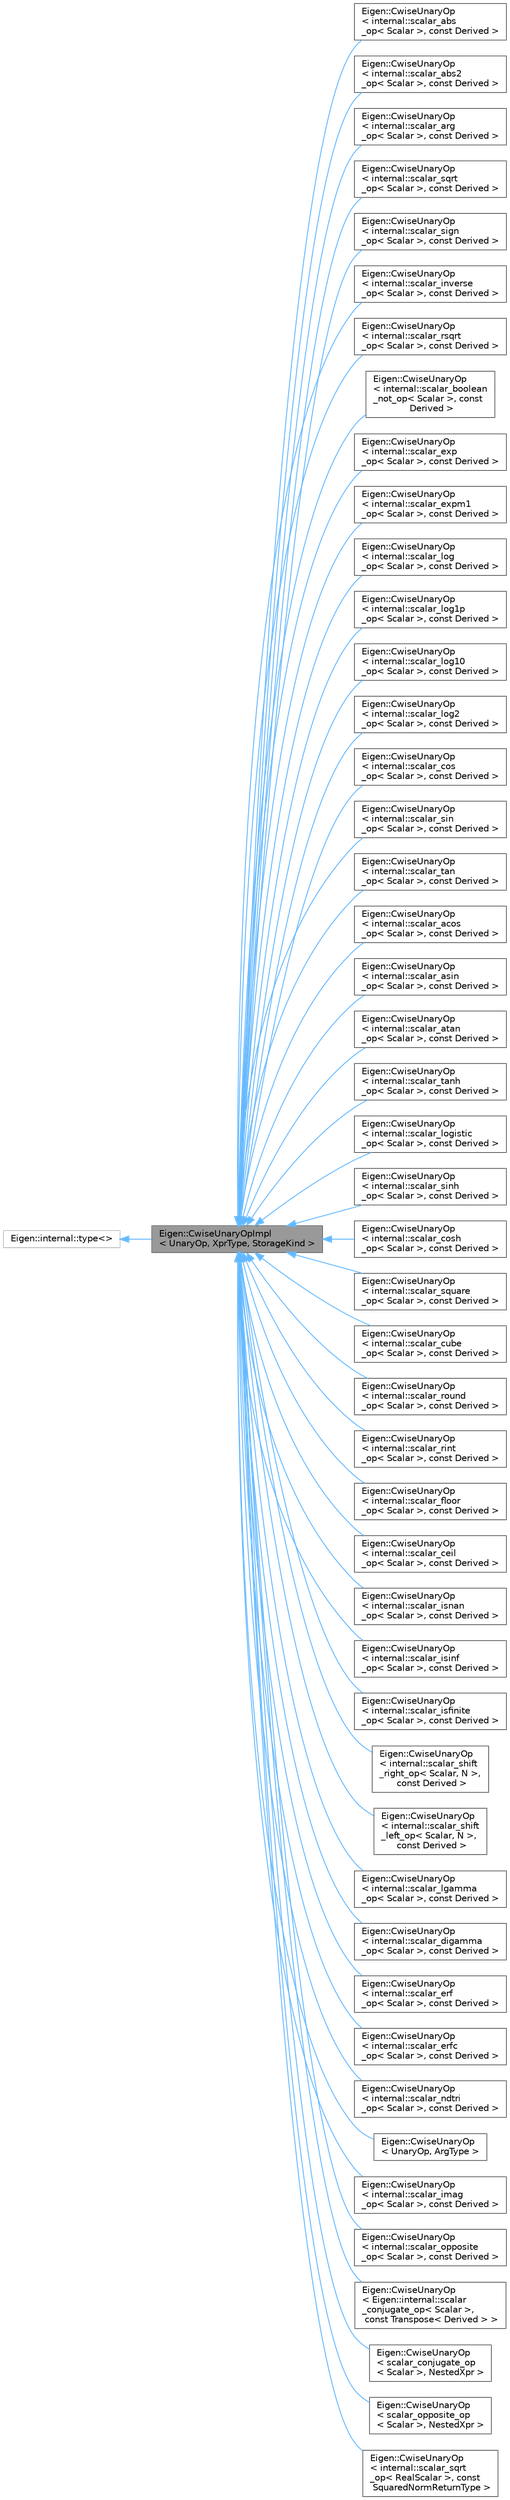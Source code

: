 digraph "Eigen::CwiseUnaryOpImpl&lt; UnaryOp, XprType, StorageKind &gt;"
{
 // LATEX_PDF_SIZE
  bgcolor="transparent";
  edge [fontname=Helvetica,fontsize=10,labelfontname=Helvetica,labelfontsize=10];
  node [fontname=Helvetica,fontsize=10,shape=box,height=0.2,width=0.4];
  rankdir="LR";
  Node1 [id="Node000001",label="Eigen::CwiseUnaryOpImpl\l\< UnaryOp, XprType, StorageKind \>",height=0.2,width=0.4,color="gray40", fillcolor="grey60", style="filled", fontcolor="black",tooltip=" "];
  Node2 -> Node1 [id="edge49_Node000001_Node000002",dir="back",color="steelblue1",style="solid",tooltip=" "];
  Node2 [id="Node000002",label="Eigen::internal::type\<\>",height=0.2,width=0.4,color="grey75", fillcolor="white", style="filled",URL="$structEigen_1_1internal_1_1generic__xpr__base.html",tooltip=" "];
  Node1 -> Node3 [id="edge50_Node000001_Node000003",dir="back",color="steelblue1",style="solid",tooltip=" "];
  Node3 [id="Node000003",label="Eigen::CwiseUnaryOp\l\< internal::scalar_abs\l_op\< Scalar \>, const Derived \>",height=0.2,width=0.4,color="gray40", fillcolor="white", style="filled",URL="$classEigen_1_1CwiseUnaryOp.html",tooltip=" "];
  Node1 -> Node4 [id="edge51_Node000001_Node000004",dir="back",color="steelblue1",style="solid",tooltip=" "];
  Node4 [id="Node000004",label="Eigen::CwiseUnaryOp\l\< internal::scalar_abs2\l_op\< Scalar \>, const Derived \>",height=0.2,width=0.4,color="gray40", fillcolor="white", style="filled",URL="$classEigen_1_1CwiseUnaryOp.html",tooltip=" "];
  Node1 -> Node5 [id="edge52_Node000001_Node000005",dir="back",color="steelblue1",style="solid",tooltip=" "];
  Node5 [id="Node000005",label="Eigen::CwiseUnaryOp\l\< internal::scalar_arg\l_op\< Scalar \>, const Derived \>",height=0.2,width=0.4,color="gray40", fillcolor="white", style="filled",URL="$classEigen_1_1CwiseUnaryOp.html",tooltip=" "];
  Node1 -> Node6 [id="edge53_Node000001_Node000006",dir="back",color="steelblue1",style="solid",tooltip=" "];
  Node6 [id="Node000006",label="Eigen::CwiseUnaryOp\l\< internal::scalar_sqrt\l_op\< Scalar \>, const Derived \>",height=0.2,width=0.4,color="gray40", fillcolor="white", style="filled",URL="$classEigen_1_1CwiseUnaryOp.html",tooltip=" "];
  Node1 -> Node7 [id="edge54_Node000001_Node000007",dir="back",color="steelblue1",style="solid",tooltip=" "];
  Node7 [id="Node000007",label="Eigen::CwiseUnaryOp\l\< internal::scalar_sign\l_op\< Scalar \>, const Derived \>",height=0.2,width=0.4,color="gray40", fillcolor="white", style="filled",URL="$classEigen_1_1CwiseUnaryOp.html",tooltip=" "];
  Node1 -> Node8 [id="edge55_Node000001_Node000008",dir="back",color="steelblue1",style="solid",tooltip=" "];
  Node8 [id="Node000008",label="Eigen::CwiseUnaryOp\l\< internal::scalar_inverse\l_op\< Scalar \>, const Derived \>",height=0.2,width=0.4,color="gray40", fillcolor="white", style="filled",URL="$classEigen_1_1CwiseUnaryOp.html",tooltip=" "];
  Node1 -> Node9 [id="edge56_Node000001_Node000009",dir="back",color="steelblue1",style="solid",tooltip=" "];
  Node9 [id="Node000009",label="Eigen::CwiseUnaryOp\l\< internal::scalar_rsqrt\l_op\< Scalar \>, const Derived \>",height=0.2,width=0.4,color="gray40", fillcolor="white", style="filled",URL="$classEigen_1_1CwiseUnaryOp.html",tooltip=" "];
  Node1 -> Node10 [id="edge57_Node000001_Node000010",dir="back",color="steelblue1",style="solid",tooltip=" "];
  Node10 [id="Node000010",label="Eigen::CwiseUnaryOp\l\< internal::scalar_boolean\l_not_op\< Scalar \>, const\l Derived \>",height=0.2,width=0.4,color="gray40", fillcolor="white", style="filled",URL="$classEigen_1_1CwiseUnaryOp.html",tooltip=" "];
  Node1 -> Node11 [id="edge58_Node000001_Node000011",dir="back",color="steelblue1",style="solid",tooltip=" "];
  Node11 [id="Node000011",label="Eigen::CwiseUnaryOp\l\< internal::scalar_exp\l_op\< Scalar \>, const Derived \>",height=0.2,width=0.4,color="gray40", fillcolor="white", style="filled",URL="$classEigen_1_1CwiseUnaryOp.html",tooltip=" "];
  Node1 -> Node12 [id="edge59_Node000001_Node000012",dir="back",color="steelblue1",style="solid",tooltip=" "];
  Node12 [id="Node000012",label="Eigen::CwiseUnaryOp\l\< internal::scalar_expm1\l_op\< Scalar \>, const Derived \>",height=0.2,width=0.4,color="gray40", fillcolor="white", style="filled",URL="$classEigen_1_1CwiseUnaryOp.html",tooltip=" "];
  Node1 -> Node13 [id="edge60_Node000001_Node000013",dir="back",color="steelblue1",style="solid",tooltip=" "];
  Node13 [id="Node000013",label="Eigen::CwiseUnaryOp\l\< internal::scalar_log\l_op\< Scalar \>, const Derived \>",height=0.2,width=0.4,color="gray40", fillcolor="white", style="filled",URL="$classEigen_1_1CwiseUnaryOp.html",tooltip=" "];
  Node1 -> Node14 [id="edge61_Node000001_Node000014",dir="back",color="steelblue1",style="solid",tooltip=" "];
  Node14 [id="Node000014",label="Eigen::CwiseUnaryOp\l\< internal::scalar_log1p\l_op\< Scalar \>, const Derived \>",height=0.2,width=0.4,color="gray40", fillcolor="white", style="filled",URL="$classEigen_1_1CwiseUnaryOp.html",tooltip=" "];
  Node1 -> Node15 [id="edge62_Node000001_Node000015",dir="back",color="steelblue1",style="solid",tooltip=" "];
  Node15 [id="Node000015",label="Eigen::CwiseUnaryOp\l\< internal::scalar_log10\l_op\< Scalar \>, const Derived \>",height=0.2,width=0.4,color="gray40", fillcolor="white", style="filled",URL="$classEigen_1_1CwiseUnaryOp.html",tooltip=" "];
  Node1 -> Node16 [id="edge63_Node000001_Node000016",dir="back",color="steelblue1",style="solid",tooltip=" "];
  Node16 [id="Node000016",label="Eigen::CwiseUnaryOp\l\< internal::scalar_log2\l_op\< Scalar \>, const Derived \>",height=0.2,width=0.4,color="gray40", fillcolor="white", style="filled",URL="$classEigen_1_1CwiseUnaryOp.html",tooltip=" "];
  Node1 -> Node17 [id="edge64_Node000001_Node000017",dir="back",color="steelblue1",style="solid",tooltip=" "];
  Node17 [id="Node000017",label="Eigen::CwiseUnaryOp\l\< internal::scalar_cos\l_op\< Scalar \>, const Derived \>",height=0.2,width=0.4,color="gray40", fillcolor="white", style="filled",URL="$classEigen_1_1CwiseUnaryOp.html",tooltip=" "];
  Node1 -> Node18 [id="edge65_Node000001_Node000018",dir="back",color="steelblue1",style="solid",tooltip=" "];
  Node18 [id="Node000018",label="Eigen::CwiseUnaryOp\l\< internal::scalar_sin\l_op\< Scalar \>, const Derived \>",height=0.2,width=0.4,color="gray40", fillcolor="white", style="filled",URL="$classEigen_1_1CwiseUnaryOp.html",tooltip=" "];
  Node1 -> Node19 [id="edge66_Node000001_Node000019",dir="back",color="steelblue1",style="solid",tooltip=" "];
  Node19 [id="Node000019",label="Eigen::CwiseUnaryOp\l\< internal::scalar_tan\l_op\< Scalar \>, const Derived \>",height=0.2,width=0.4,color="gray40", fillcolor="white", style="filled",URL="$classEigen_1_1CwiseUnaryOp.html",tooltip=" "];
  Node1 -> Node20 [id="edge67_Node000001_Node000020",dir="back",color="steelblue1",style="solid",tooltip=" "];
  Node20 [id="Node000020",label="Eigen::CwiseUnaryOp\l\< internal::scalar_acos\l_op\< Scalar \>, const Derived \>",height=0.2,width=0.4,color="gray40", fillcolor="white", style="filled",URL="$classEigen_1_1CwiseUnaryOp.html",tooltip=" "];
  Node1 -> Node21 [id="edge68_Node000001_Node000021",dir="back",color="steelblue1",style="solid",tooltip=" "];
  Node21 [id="Node000021",label="Eigen::CwiseUnaryOp\l\< internal::scalar_asin\l_op\< Scalar \>, const Derived \>",height=0.2,width=0.4,color="gray40", fillcolor="white", style="filled",URL="$classEigen_1_1CwiseUnaryOp.html",tooltip=" "];
  Node1 -> Node22 [id="edge69_Node000001_Node000022",dir="back",color="steelblue1",style="solid",tooltip=" "];
  Node22 [id="Node000022",label="Eigen::CwiseUnaryOp\l\< internal::scalar_atan\l_op\< Scalar \>, const Derived \>",height=0.2,width=0.4,color="gray40", fillcolor="white", style="filled",URL="$classEigen_1_1CwiseUnaryOp.html",tooltip=" "];
  Node1 -> Node23 [id="edge70_Node000001_Node000023",dir="back",color="steelblue1",style="solid",tooltip=" "];
  Node23 [id="Node000023",label="Eigen::CwiseUnaryOp\l\< internal::scalar_tanh\l_op\< Scalar \>, const Derived \>",height=0.2,width=0.4,color="gray40", fillcolor="white", style="filled",URL="$classEigen_1_1CwiseUnaryOp.html",tooltip=" "];
  Node1 -> Node24 [id="edge71_Node000001_Node000024",dir="back",color="steelblue1",style="solid",tooltip=" "];
  Node24 [id="Node000024",label="Eigen::CwiseUnaryOp\l\< internal::scalar_logistic\l_op\< Scalar \>, const Derived \>",height=0.2,width=0.4,color="gray40", fillcolor="white", style="filled",URL="$classEigen_1_1CwiseUnaryOp.html",tooltip=" "];
  Node1 -> Node25 [id="edge72_Node000001_Node000025",dir="back",color="steelblue1",style="solid",tooltip=" "];
  Node25 [id="Node000025",label="Eigen::CwiseUnaryOp\l\< internal::scalar_sinh\l_op\< Scalar \>, const Derived \>",height=0.2,width=0.4,color="gray40", fillcolor="white", style="filled",URL="$classEigen_1_1CwiseUnaryOp.html",tooltip=" "];
  Node1 -> Node26 [id="edge73_Node000001_Node000026",dir="back",color="steelblue1",style="solid",tooltip=" "];
  Node26 [id="Node000026",label="Eigen::CwiseUnaryOp\l\< internal::scalar_cosh\l_op\< Scalar \>, const Derived \>",height=0.2,width=0.4,color="gray40", fillcolor="white", style="filled",URL="$classEigen_1_1CwiseUnaryOp.html",tooltip=" "];
  Node1 -> Node27 [id="edge74_Node000001_Node000027",dir="back",color="steelblue1",style="solid",tooltip=" "];
  Node27 [id="Node000027",label="Eigen::CwiseUnaryOp\l\< internal::scalar_square\l_op\< Scalar \>, const Derived \>",height=0.2,width=0.4,color="gray40", fillcolor="white", style="filled",URL="$classEigen_1_1CwiseUnaryOp.html",tooltip=" "];
  Node1 -> Node28 [id="edge75_Node000001_Node000028",dir="back",color="steelblue1",style="solid",tooltip=" "];
  Node28 [id="Node000028",label="Eigen::CwiseUnaryOp\l\< internal::scalar_cube\l_op\< Scalar \>, const Derived \>",height=0.2,width=0.4,color="gray40", fillcolor="white", style="filled",URL="$classEigen_1_1CwiseUnaryOp.html",tooltip=" "];
  Node1 -> Node29 [id="edge76_Node000001_Node000029",dir="back",color="steelblue1",style="solid",tooltip=" "];
  Node29 [id="Node000029",label="Eigen::CwiseUnaryOp\l\< internal::scalar_round\l_op\< Scalar \>, const Derived \>",height=0.2,width=0.4,color="gray40", fillcolor="white", style="filled",URL="$classEigen_1_1CwiseUnaryOp.html",tooltip=" "];
  Node1 -> Node30 [id="edge77_Node000001_Node000030",dir="back",color="steelblue1",style="solid",tooltip=" "];
  Node30 [id="Node000030",label="Eigen::CwiseUnaryOp\l\< internal::scalar_rint\l_op\< Scalar \>, const Derived \>",height=0.2,width=0.4,color="gray40", fillcolor="white", style="filled",URL="$classEigen_1_1CwiseUnaryOp.html",tooltip=" "];
  Node1 -> Node31 [id="edge78_Node000001_Node000031",dir="back",color="steelblue1",style="solid",tooltip=" "];
  Node31 [id="Node000031",label="Eigen::CwiseUnaryOp\l\< internal::scalar_floor\l_op\< Scalar \>, const Derived \>",height=0.2,width=0.4,color="gray40", fillcolor="white", style="filled",URL="$classEigen_1_1CwiseUnaryOp.html",tooltip=" "];
  Node1 -> Node32 [id="edge79_Node000001_Node000032",dir="back",color="steelblue1",style="solid",tooltip=" "];
  Node32 [id="Node000032",label="Eigen::CwiseUnaryOp\l\< internal::scalar_ceil\l_op\< Scalar \>, const Derived \>",height=0.2,width=0.4,color="gray40", fillcolor="white", style="filled",URL="$classEigen_1_1CwiseUnaryOp.html",tooltip=" "];
  Node1 -> Node33 [id="edge80_Node000001_Node000033",dir="back",color="steelblue1",style="solid",tooltip=" "];
  Node33 [id="Node000033",label="Eigen::CwiseUnaryOp\l\< internal::scalar_isnan\l_op\< Scalar \>, const Derived \>",height=0.2,width=0.4,color="gray40", fillcolor="white", style="filled",URL="$classEigen_1_1CwiseUnaryOp.html",tooltip=" "];
  Node1 -> Node34 [id="edge81_Node000001_Node000034",dir="back",color="steelblue1",style="solid",tooltip=" "];
  Node34 [id="Node000034",label="Eigen::CwiseUnaryOp\l\< internal::scalar_isinf\l_op\< Scalar \>, const Derived \>",height=0.2,width=0.4,color="gray40", fillcolor="white", style="filled",URL="$classEigen_1_1CwiseUnaryOp.html",tooltip=" "];
  Node1 -> Node35 [id="edge82_Node000001_Node000035",dir="back",color="steelblue1",style="solid",tooltip=" "];
  Node35 [id="Node000035",label="Eigen::CwiseUnaryOp\l\< internal::scalar_isfinite\l_op\< Scalar \>, const Derived \>",height=0.2,width=0.4,color="gray40", fillcolor="white", style="filled",URL="$classEigen_1_1CwiseUnaryOp.html",tooltip=" "];
  Node1 -> Node36 [id="edge83_Node000001_Node000036",dir="back",color="steelblue1",style="solid",tooltip=" "];
  Node36 [id="Node000036",label="Eigen::CwiseUnaryOp\l\< internal::scalar_shift\l_right_op\< Scalar, N \>,\l const Derived \>",height=0.2,width=0.4,color="gray40", fillcolor="white", style="filled",URL="$classEigen_1_1CwiseUnaryOp.html",tooltip=" "];
  Node1 -> Node37 [id="edge84_Node000001_Node000037",dir="back",color="steelblue1",style="solid",tooltip=" "];
  Node37 [id="Node000037",label="Eigen::CwiseUnaryOp\l\< internal::scalar_shift\l_left_op\< Scalar, N \>,\l const Derived \>",height=0.2,width=0.4,color="gray40", fillcolor="white", style="filled",URL="$classEigen_1_1CwiseUnaryOp.html",tooltip=" "];
  Node1 -> Node38 [id="edge85_Node000001_Node000038",dir="back",color="steelblue1",style="solid",tooltip=" "];
  Node38 [id="Node000038",label="Eigen::CwiseUnaryOp\l\< internal::scalar_lgamma\l_op\< Scalar \>, const Derived \>",height=0.2,width=0.4,color="gray40", fillcolor="white", style="filled",URL="$classEigen_1_1CwiseUnaryOp.html",tooltip=" "];
  Node1 -> Node39 [id="edge86_Node000001_Node000039",dir="back",color="steelblue1",style="solid",tooltip=" "];
  Node39 [id="Node000039",label="Eigen::CwiseUnaryOp\l\< internal::scalar_digamma\l_op\< Scalar \>, const Derived \>",height=0.2,width=0.4,color="gray40", fillcolor="white", style="filled",URL="$classEigen_1_1CwiseUnaryOp.html",tooltip=" "];
  Node1 -> Node40 [id="edge87_Node000001_Node000040",dir="back",color="steelblue1",style="solid",tooltip=" "];
  Node40 [id="Node000040",label="Eigen::CwiseUnaryOp\l\< internal::scalar_erf\l_op\< Scalar \>, const Derived \>",height=0.2,width=0.4,color="gray40", fillcolor="white", style="filled",URL="$classEigen_1_1CwiseUnaryOp.html",tooltip=" "];
  Node1 -> Node41 [id="edge88_Node000001_Node000041",dir="back",color="steelblue1",style="solid",tooltip=" "];
  Node41 [id="Node000041",label="Eigen::CwiseUnaryOp\l\< internal::scalar_erfc\l_op\< Scalar \>, const Derived \>",height=0.2,width=0.4,color="gray40", fillcolor="white", style="filled",URL="$classEigen_1_1CwiseUnaryOp.html",tooltip=" "];
  Node1 -> Node42 [id="edge89_Node000001_Node000042",dir="back",color="steelblue1",style="solid",tooltip=" "];
  Node42 [id="Node000042",label="Eigen::CwiseUnaryOp\l\< internal::scalar_ndtri\l_op\< Scalar \>, const Derived \>",height=0.2,width=0.4,color="gray40", fillcolor="white", style="filled",URL="$classEigen_1_1CwiseUnaryOp.html",tooltip=" "];
  Node1 -> Node43 [id="edge90_Node000001_Node000043",dir="back",color="steelblue1",style="solid",tooltip=" "];
  Node43 [id="Node000043",label="Eigen::CwiseUnaryOp\l\< UnaryOp, ArgType \>",height=0.2,width=0.4,color="gray40", fillcolor="white", style="filled",URL="$classEigen_1_1CwiseUnaryOp.html",tooltip=" "];
  Node1 -> Node44 [id="edge91_Node000001_Node000044",dir="back",color="steelblue1",style="solid",tooltip=" "];
  Node44 [id="Node000044",label="Eigen::CwiseUnaryOp\l\< internal::scalar_imag\l_op\< Scalar \>, const Derived \>",height=0.2,width=0.4,color="gray40", fillcolor="white", style="filled",URL="$classEigen_1_1CwiseUnaryOp.html",tooltip=" "];
  Node1 -> Node45 [id="edge92_Node000001_Node000045",dir="back",color="steelblue1",style="solid",tooltip=" "];
  Node45 [id="Node000045",label="Eigen::CwiseUnaryOp\l\< internal::scalar_opposite\l_op\< Scalar \>, const Derived \>",height=0.2,width=0.4,color="gray40", fillcolor="white", style="filled",URL="$classEigen_1_1CwiseUnaryOp.html",tooltip=" "];
  Node1 -> Node46 [id="edge93_Node000001_Node000046",dir="back",color="steelblue1",style="solid",tooltip=" "];
  Node46 [id="Node000046",label="Eigen::CwiseUnaryOp\l\< Eigen::internal::scalar\l_conjugate_op\< Scalar \>,\l const Transpose\< Derived \> \>",height=0.2,width=0.4,color="gray40", fillcolor="white", style="filled",URL="$classEigen_1_1CwiseUnaryOp.html",tooltip=" "];
  Node1 -> Node47 [id="edge94_Node000001_Node000047",dir="back",color="steelblue1",style="solid",tooltip=" "];
  Node47 [id="Node000047",label="Eigen::CwiseUnaryOp\l\< scalar_conjugate_op\l\< Scalar \>, NestedXpr \>",height=0.2,width=0.4,color="gray40", fillcolor="white", style="filled",URL="$classEigen_1_1CwiseUnaryOp.html",tooltip=" "];
  Node1 -> Node48 [id="edge95_Node000001_Node000048",dir="back",color="steelblue1",style="solid",tooltip=" "];
  Node48 [id="Node000048",label="Eigen::CwiseUnaryOp\l\< scalar_opposite_op\l\< Scalar \>, NestedXpr \>",height=0.2,width=0.4,color="gray40", fillcolor="white", style="filled",URL="$classEigen_1_1CwiseUnaryOp.html",tooltip=" "];
  Node1 -> Node49 [id="edge96_Node000001_Node000049",dir="back",color="steelblue1",style="solid",tooltip=" "];
  Node49 [id="Node000049",label="Eigen::CwiseUnaryOp\l\< internal::scalar_sqrt\l_op\< RealScalar \>, const\l SquaredNormReturnType \>",height=0.2,width=0.4,color="gray40", fillcolor="white", style="filled",URL="$classEigen_1_1CwiseUnaryOp.html",tooltip=" "];
}
